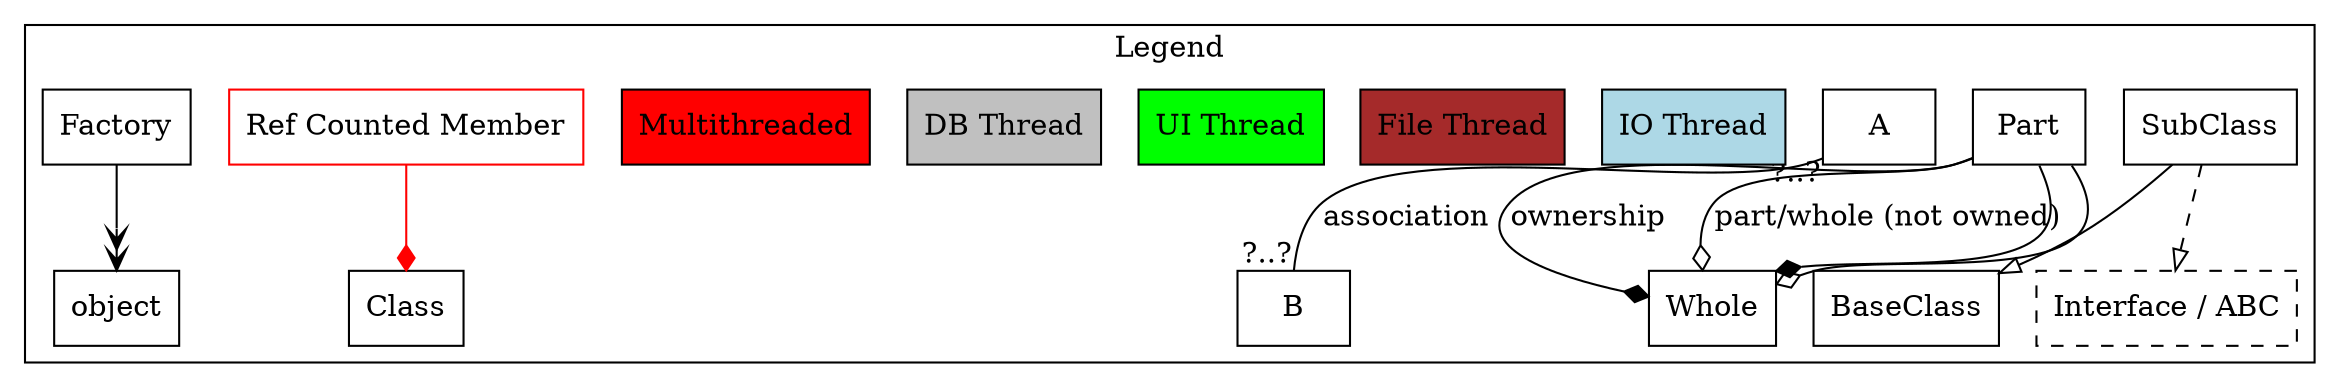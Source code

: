 digraph ExampleGraph {
    node [shape=box];

    subgraph cluster_legend {
        label="Legend";

	## UML
	SubClass -> BaseClass [arrowhead="empty"];
	SubClass -> Interface [arrowhead="empty", style=dashed];
	Part -> Whole [arrowhead="diamond", label="ownership"];
	Part -> Whole [arrowhead="odiamond", label="part/whole (not owned)"];
	A -> B [arrowhead="none", headlabel="?..?", taillabel="?..?",
		label="association"];
        Interface [label="Interface / ABC", style=dashed];

	## My invention/for chrome
	IOThread [style=filled, fillcolor=lightblue, label="IO Thread"];
	FileThread [style=filled, fillcolor=brown, label="File Thread"];
	UIThread [style=filled, fillcolor=green, label="UI Thread"];
	DBThread [style=filled, fillcolor=gray, label="DB Thread"];
	MultiThread [style=filled, fillcolor=red, label="Multithreaded"];
	Class1Legend [label="Class"]
	RefCounted [color=red, label="Ref Counted Member"];
	RefCounted -> Class1Legend [arrowhead=diamond, color=red];

	Factory -> object [arrowhead=veevee];
    };

    ## Templates from above (that have legend labels)
    IOThread [style=filled, fillcolor=lightblue];
    FileThread [style=filled, fillcolor=brown];
    UIThread [style=filled, fillcolor=green];
    DBThread [style=filled, fillcolor=gray]
    MultiThread [style=filled, fillcolor=red];
    Part -> Whole [arrowhead="diamond"];
    Part -> Whole [arrowhead="odiamond"];
    Interface [style=dashed];
}

